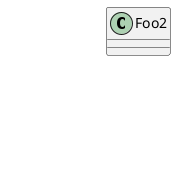 {
  "sha1": "5j8xz9a63fgzhykyjj1xcd3kcylksnz",
  "insertion": {
    "when": "2024-05-30T20:48:20.750Z",
    "user": "plantuml@gmail.com"
  }
}
@startuml
class Foo1
class Foo2
hide Foo1
class Foo3
Foo2 *-- Foo3
hide Foo3
@enduml
